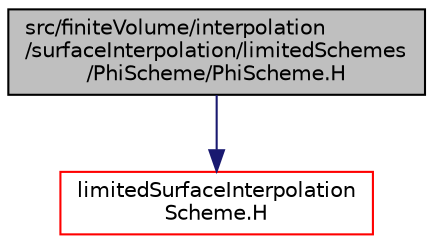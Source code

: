 digraph "src/finiteVolume/interpolation/surfaceInterpolation/limitedSchemes/PhiScheme/PhiScheme.H"
{
  bgcolor="transparent";
  edge [fontname="Helvetica",fontsize="10",labelfontname="Helvetica",labelfontsize="10"];
  node [fontname="Helvetica",fontsize="10",shape=record];
  Node1 [label="src/finiteVolume/interpolation\l/surfaceInterpolation/limitedSchemes\l/PhiScheme/PhiScheme.H",height=0.2,width=0.4,color="black", fillcolor="grey75", style="filled", fontcolor="black"];
  Node1 -> Node2 [color="midnightblue",fontsize="10",style="solid",fontname="Helvetica"];
  Node2 [label="limitedSurfaceInterpolation\lScheme.H",height=0.2,width=0.4,color="red",URL="$a05962.html"];
}
